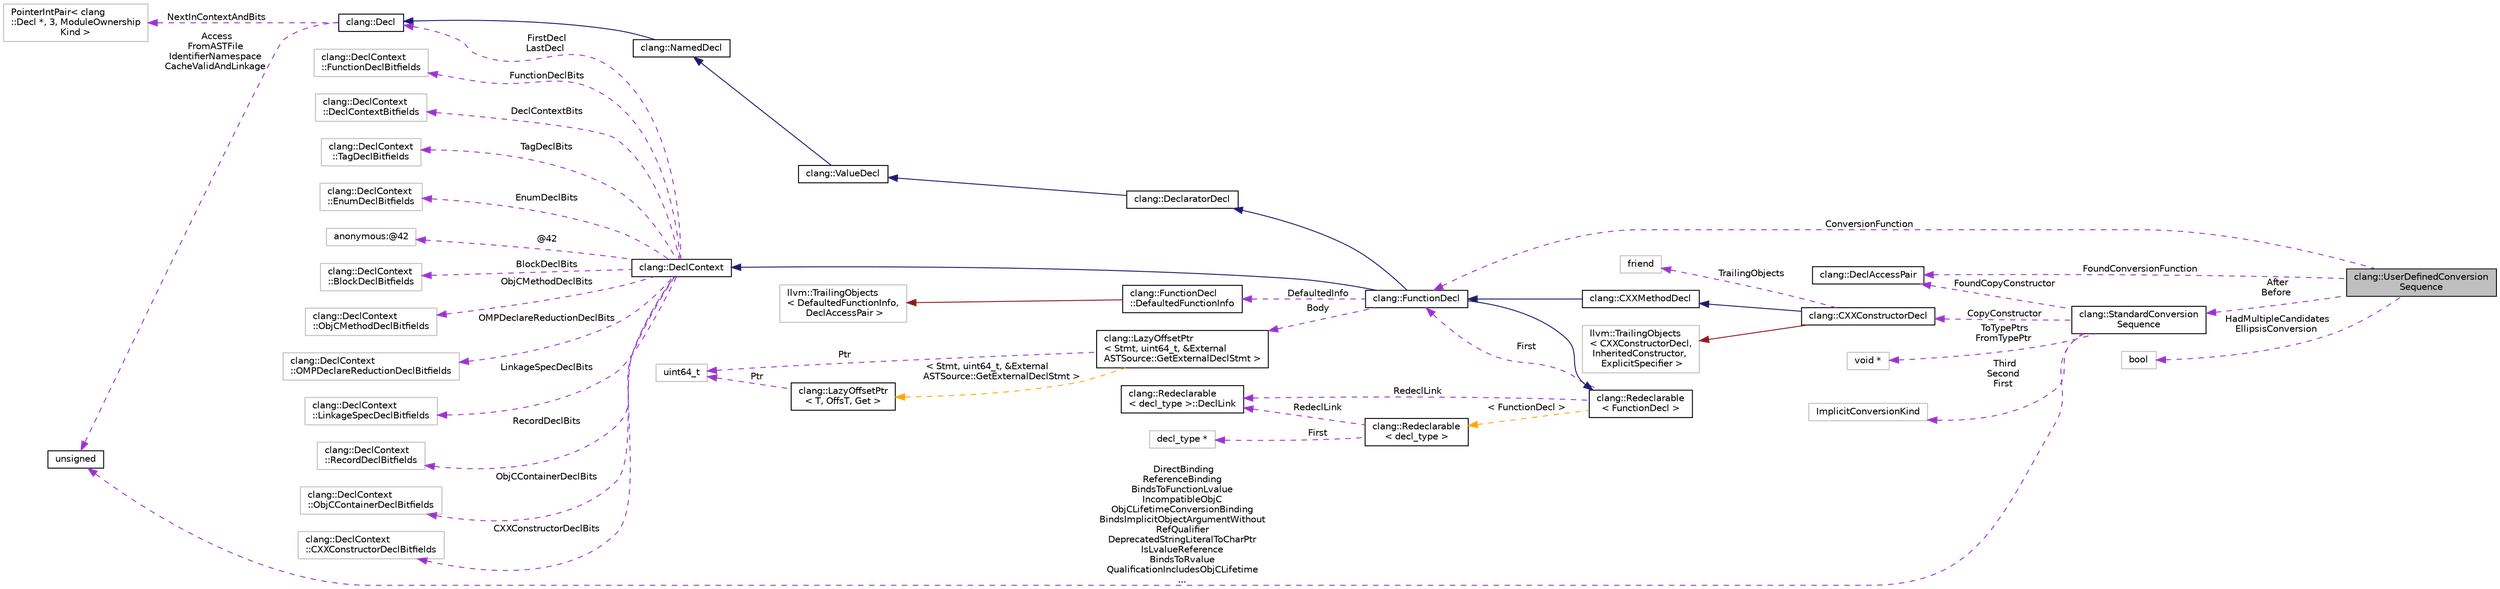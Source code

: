 digraph "clang::UserDefinedConversionSequence"
{
 // LATEX_PDF_SIZE
  bgcolor="transparent";
  edge [fontname="Helvetica",fontsize="10",labelfontname="Helvetica",labelfontsize="10"];
  node [fontname="Helvetica",fontsize="10",shape=record];
  rankdir="LR";
  Node1 [label="clang::UserDefinedConversion\lSequence",height=0.2,width=0.4,color="black", fillcolor="grey75", style="filled", fontcolor="black",tooltip="UserDefinedConversionSequence - Represents a user-defined conversion sequence (C++ 13...."];
  Node2 -> Node1 [dir="back",color="darkorchid3",fontsize="10",style="dashed",label=" After\nBefore" ,fontname="Helvetica"];
  Node2 [label="clang::StandardConversion\lSequence",height=0.2,width=0.4,color="black",URL="$classclang_1_1StandardConversionSequence.html",tooltip="StandardConversionSequence - represents a standard conversion sequence (C++ 13.3.3...."];
  Node3 -> Node2 [dir="back",color="darkorchid3",fontsize="10",style="dashed",label=" CopyConstructor" ,fontname="Helvetica"];
  Node3 [label="clang::CXXConstructorDecl",height=0.2,width=0.4,color="black",URL="$classclang_1_1CXXConstructorDecl.html",tooltip="Represents a C++ constructor within a class."];
  Node4 -> Node3 [dir="back",color="midnightblue",fontsize="10",style="solid",fontname="Helvetica"];
  Node4 [label="clang::CXXMethodDecl",height=0.2,width=0.4,color="black",URL="$classclang_1_1CXXMethodDecl.html",tooltip="Represents a static or instance method of a struct/union/class."];
  Node5 -> Node4 [dir="back",color="midnightblue",fontsize="10",style="solid",fontname="Helvetica"];
  Node5 [label="clang::FunctionDecl",height=0.2,width=0.4,color="black",URL="$classclang_1_1FunctionDecl.html",tooltip="Represents a function declaration or definition."];
  Node6 -> Node5 [dir="back",color="midnightblue",fontsize="10",style="solid",fontname="Helvetica"];
  Node6 [label="clang::DeclaratorDecl",height=0.2,width=0.4,color="black",URL="$classclang_1_1DeclaratorDecl.html",tooltip="Represents a ValueDecl that came out of a declarator."];
  Node7 -> Node6 [dir="back",color="midnightblue",fontsize="10",style="solid",fontname="Helvetica"];
  Node7 [label="clang::ValueDecl",height=0.2,width=0.4,color="black",URL="$classclang_1_1ValueDecl.html",tooltip="Represent the declaration of a variable (in which case it is an lvalue) a function (in which case it ..."];
  Node8 -> Node7 [dir="back",color="midnightblue",fontsize="10",style="solid",fontname="Helvetica"];
  Node8 [label="clang::NamedDecl",height=0.2,width=0.4,color="black",URL="$classclang_1_1NamedDecl.html",tooltip="This represents a decl that may have a name."];
  Node9 -> Node8 [dir="back",color="midnightblue",fontsize="10",style="solid",fontname="Helvetica"];
  Node9 [label="clang::Decl",height=0.2,width=0.4,color="black",URL="$classclang_1_1Decl.html",tooltip="Decl - This represents one declaration (or definition), e.g."];
  Node10 -> Node9 [dir="back",color="darkorchid3",fontsize="10",style="dashed",label=" NextInContextAndBits" ,fontname="Helvetica"];
  Node10 [label="PointerIntPair\< clang\l::Decl *, 3, ModuleOwnership\lKind \>",height=0.2,width=0.4,color="grey75",tooltip=" "];
  Node11 -> Node9 [dir="back",color="darkorchid3",fontsize="10",style="dashed",label=" Access\nFromASTFile\nIdentifierNamespace\nCacheValidAndLinkage" ,fontname="Helvetica"];
  Node11 [label="unsigned",height=0.2,width=0.4,color="black",URL="$classunsigned.html",tooltip=" "];
  Node12 -> Node5 [dir="back",color="midnightblue",fontsize="10",style="solid",fontname="Helvetica"];
  Node12 [label="clang::DeclContext",height=0.2,width=0.4,color="black",URL="$classclang_1_1DeclContext.html",tooltip="DeclContext - This is used only as base class of specific decl types that can act as declaration cont..."];
  Node13 -> Node12 [dir="back",color="darkorchid3",fontsize="10",style="dashed",label=" TagDeclBits" ,fontname="Helvetica"];
  Node13 [label="clang::DeclContext\l::TagDeclBitfields",height=0.2,width=0.4,color="grey75",tooltip="Stores the bits used by TagDecl."];
  Node14 -> Node12 [dir="back",color="darkorchid3",fontsize="10",style="dashed",label=" EnumDeclBits" ,fontname="Helvetica"];
  Node14 [label="clang::DeclContext\l::EnumDeclBitfields",height=0.2,width=0.4,color="grey75",tooltip="Stores the bits used by EnumDecl."];
  Node15 -> Node12 [dir="back",color="darkorchid3",fontsize="10",style="dashed",label=" @42" ,fontname="Helvetica"];
  Node15 [label="anonymous:@42",height=0.2,width=0.4,color="grey75",tooltip=" "];
  Node16 -> Node12 [dir="back",color="darkorchid3",fontsize="10",style="dashed",label=" BlockDeclBits" ,fontname="Helvetica"];
  Node16 [label="clang::DeclContext\l::BlockDeclBitfields",height=0.2,width=0.4,color="grey75",tooltip="Stores the bits used by BlockDecl."];
  Node17 -> Node12 [dir="back",color="darkorchid3",fontsize="10",style="dashed",label=" ObjCMethodDeclBits" ,fontname="Helvetica"];
  Node17 [label="clang::DeclContext\l::ObjCMethodDeclBitfields",height=0.2,width=0.4,color="grey75",tooltip="Stores the bits used by ObjCMethodDecl."];
  Node18 -> Node12 [dir="back",color="darkorchid3",fontsize="10",style="dashed",label=" OMPDeclareReductionDeclBits" ,fontname="Helvetica"];
  Node18 [label="clang::DeclContext\l::OMPDeclareReductionDeclBitfields",height=0.2,width=0.4,color="grey75",tooltip="Stores the bits used by OMPDeclareReductionDecl."];
  Node19 -> Node12 [dir="back",color="darkorchid3",fontsize="10",style="dashed",label=" LinkageSpecDeclBits" ,fontname="Helvetica"];
  Node19 [label="clang::DeclContext\l::LinkageSpecDeclBitfields",height=0.2,width=0.4,color="grey75",tooltip="Stores the bits used by LinkageSpecDecl."];
  Node20 -> Node12 [dir="back",color="darkorchid3",fontsize="10",style="dashed",label=" RecordDeclBits" ,fontname="Helvetica"];
  Node20 [label="clang::DeclContext\l::RecordDeclBitfields",height=0.2,width=0.4,color="grey75",tooltip="Stores the bits used by RecordDecl."];
  Node21 -> Node12 [dir="back",color="darkorchid3",fontsize="10",style="dashed",label=" ObjCContainerDeclBits" ,fontname="Helvetica"];
  Node21 [label="clang::DeclContext\l::ObjCContainerDeclBitfields",height=0.2,width=0.4,color="grey75",tooltip="Stores the bits used by ObjCContainerDecl."];
  Node22 -> Node12 [dir="back",color="darkorchid3",fontsize="10",style="dashed",label=" CXXConstructorDeclBits" ,fontname="Helvetica"];
  Node22 [label="clang::DeclContext\l::CXXConstructorDeclBitfields",height=0.2,width=0.4,color="grey75",tooltip="Stores the bits used by CXXConstructorDecl."];
  Node23 -> Node12 [dir="back",color="darkorchid3",fontsize="10",style="dashed",label=" FunctionDeclBits" ,fontname="Helvetica"];
  Node23 [label="clang::DeclContext\l::FunctionDeclBitfields",height=0.2,width=0.4,color="grey75",tooltip="Stores the bits used by FunctionDecl."];
  Node24 -> Node12 [dir="back",color="darkorchid3",fontsize="10",style="dashed",label=" DeclContextBits" ,fontname="Helvetica"];
  Node24 [label="clang::DeclContext\l::DeclContextBitfields",height=0.2,width=0.4,color="grey75",tooltip="Stores the bits used by DeclContext."];
  Node9 -> Node12 [dir="back",color="darkorchid3",fontsize="10",style="dashed",label=" FirstDecl\nLastDecl" ,fontname="Helvetica"];
  Node25 -> Node5 [dir="back",color="midnightblue",fontsize="10",style="solid",fontname="Helvetica"];
  Node25 [label="clang::Redeclarable\l\< FunctionDecl \>",height=0.2,width=0.4,color="black",URL="$classclang_1_1Redeclarable.html",tooltip=" "];
  Node26 -> Node25 [dir="back",color="darkorchid3",fontsize="10",style="dashed",label=" RedeclLink" ,fontname="Helvetica"];
  Node26 [label="clang::Redeclarable\l\< decl_type \>::DeclLink",height=0.2,width=0.4,color="black",URL="$classclang_1_1Redeclarable_1_1DeclLink.html",tooltip=" "];
  Node5 -> Node25 [dir="back",color="darkorchid3",fontsize="10",style="dashed",label=" First" ,fontname="Helvetica"];
  Node27 -> Node25 [dir="back",color="orange",fontsize="10",style="dashed",label=" \< FunctionDecl \>" ,fontname="Helvetica"];
  Node27 [label="clang::Redeclarable\l\< decl_type \>",height=0.2,width=0.4,color="black",URL="$classclang_1_1Redeclarable.html",tooltip="Provides common interface for the Decls that can be redeclared."];
  Node26 -> Node27 [dir="back",color="darkorchid3",fontsize="10",style="dashed",label=" RedeclLink" ,fontname="Helvetica"];
  Node28 -> Node27 [dir="back",color="darkorchid3",fontsize="10",style="dashed",label=" First" ,fontname="Helvetica"];
  Node28 [label="decl_type *",height=0.2,width=0.4,color="grey75",tooltip=" "];
  Node29 -> Node5 [dir="back",color="darkorchid3",fontsize="10",style="dashed",label=" DefaultedInfo" ,fontname="Helvetica"];
  Node29 [label="clang::FunctionDecl\l::DefaultedFunctionInfo",height=0.2,width=0.4,color="black",URL="$classclang_1_1FunctionDecl_1_1DefaultedFunctionInfo.html",tooltip="Stashed information about a defaulted function definition whose body has not yet been lazily generate..."];
  Node30 -> Node29 [dir="back",color="firebrick4",fontsize="10",style="solid",fontname="Helvetica"];
  Node30 [label="llvm::TrailingObjects\l\< DefaultedFunctionInfo,\l DeclAccessPair \>",height=0.2,width=0.4,color="grey75",tooltip=" "];
  Node31 -> Node5 [dir="back",color="darkorchid3",fontsize="10",style="dashed",label=" Body" ,fontname="Helvetica"];
  Node31 [label="clang::LazyOffsetPtr\l\< Stmt, uint64_t, &External\lASTSource::GetExternalDeclStmt \>",height=0.2,width=0.4,color="black",URL="$structclang_1_1LazyOffsetPtr.html",tooltip=" "];
  Node32 -> Node31 [dir="back",color="darkorchid3",fontsize="10",style="dashed",label=" Ptr" ,fontname="Helvetica"];
  Node32 [label="uint64_t",height=0.2,width=0.4,color="grey75",tooltip=" "];
  Node33 -> Node31 [dir="back",color="orange",fontsize="10",style="dashed",label=" \< Stmt, uint64_t, &External\lASTSource::GetExternalDeclStmt \>" ,fontname="Helvetica"];
  Node33 [label="clang::LazyOffsetPtr\l\< T, OffsT, Get \>",height=0.2,width=0.4,color="black",URL="$structclang_1_1LazyOffsetPtr.html",tooltip="A lazy pointer to an AST node (of base type T) that resides within an external AST source."];
  Node32 -> Node33 [dir="back",color="darkorchid3",fontsize="10",style="dashed",label=" Ptr" ,fontname="Helvetica"];
  Node34 -> Node3 [dir="back",color="firebrick4",fontsize="10",style="solid",fontname="Helvetica"];
  Node34 [label="llvm::TrailingObjects\l\< CXXConstructorDecl,\l InheritedConstructor,\l ExplicitSpecifier \>",height=0.2,width=0.4,color="grey75",tooltip=" "];
  Node35 -> Node3 [dir="back",color="darkorchid3",fontsize="10",style="dashed",label=" TrailingObjects" ,fontname="Helvetica"];
  Node35 [label="friend",height=0.2,width=0.4,color="grey75",tooltip=" "];
  Node36 -> Node2 [dir="back",color="darkorchid3",fontsize="10",style="dashed",label=" Third\nSecond\nFirst" ,fontname="Helvetica"];
  Node36 [label="ImplicitConversionKind",height=0.2,width=0.4,color="grey75",tooltip=" "];
  Node11 -> Node2 [dir="back",color="darkorchid3",fontsize="10",style="dashed",label=" DirectBinding\nReferenceBinding\nBindsToFunctionLvalue\nIncompatibleObjC\nObjCLifetimeConversionBinding\nBindsImplicitObjectArgumentWithout\lRefQualifier\nDeprecatedStringLiteralToCharPtr\nIsLvalueReference\nBindsToRvalue\nQualificationIncludesObjCLifetime\n..." ,fontname="Helvetica"];
  Node37 -> Node2 [dir="back",color="darkorchid3",fontsize="10",style="dashed",label=" FoundCopyConstructor" ,fontname="Helvetica"];
  Node37 [label="clang::DeclAccessPair",height=0.2,width=0.4,color="black",URL="$classclang_1_1DeclAccessPair.html",tooltip="A POD class for pairing a NamedDecl* with an access specifier."];
  Node38 -> Node2 [dir="back",color="darkorchid3",fontsize="10",style="dashed",label=" ToTypePtrs\nFromTypePtr" ,fontname="Helvetica"];
  Node38 [label="void *",height=0.2,width=0.4,color="grey75",tooltip=" "];
  Node39 -> Node1 [dir="back",color="darkorchid3",fontsize="10",style="dashed",label=" HadMultipleCandidates\nEllipsisConversion" ,fontname="Helvetica"];
  Node39 [label="bool",height=0.2,width=0.4,color="grey75",tooltip=" "];
  Node5 -> Node1 [dir="back",color="darkorchid3",fontsize="10",style="dashed",label=" ConversionFunction" ,fontname="Helvetica"];
  Node37 -> Node1 [dir="back",color="darkorchid3",fontsize="10",style="dashed",label=" FoundConversionFunction" ,fontname="Helvetica"];
}
